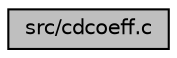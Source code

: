 digraph "src/cdcoeff.c"
{
 // INTERACTIVE_SVG=YES
  bgcolor="transparent";
  edge [fontname="Helvetica",fontsize="10",labelfontname="Helvetica",labelfontsize="10"];
  node [fontname="Helvetica",fontsize="10",shape=record];
  Node1 [label="src/cdcoeff.c",height=0.2,width=0.4,color="black", fillcolor="grey75", style="filled", fontcolor="black"];
}
